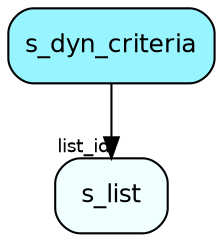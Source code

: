digraph s_dyn_criteria  {
node [shape = box style="rounded, filled" fontname = "Helvetica" fontsize = "12" ]
edge [fontname = "Helvetica" fontsize = "9"]

s_dyn_criteria[fillcolor = "cadetblue1"]
s_list[fillcolor = "azure1"]
s_dyn_criteria -> s_list [headlabel = "list_id"]
}
